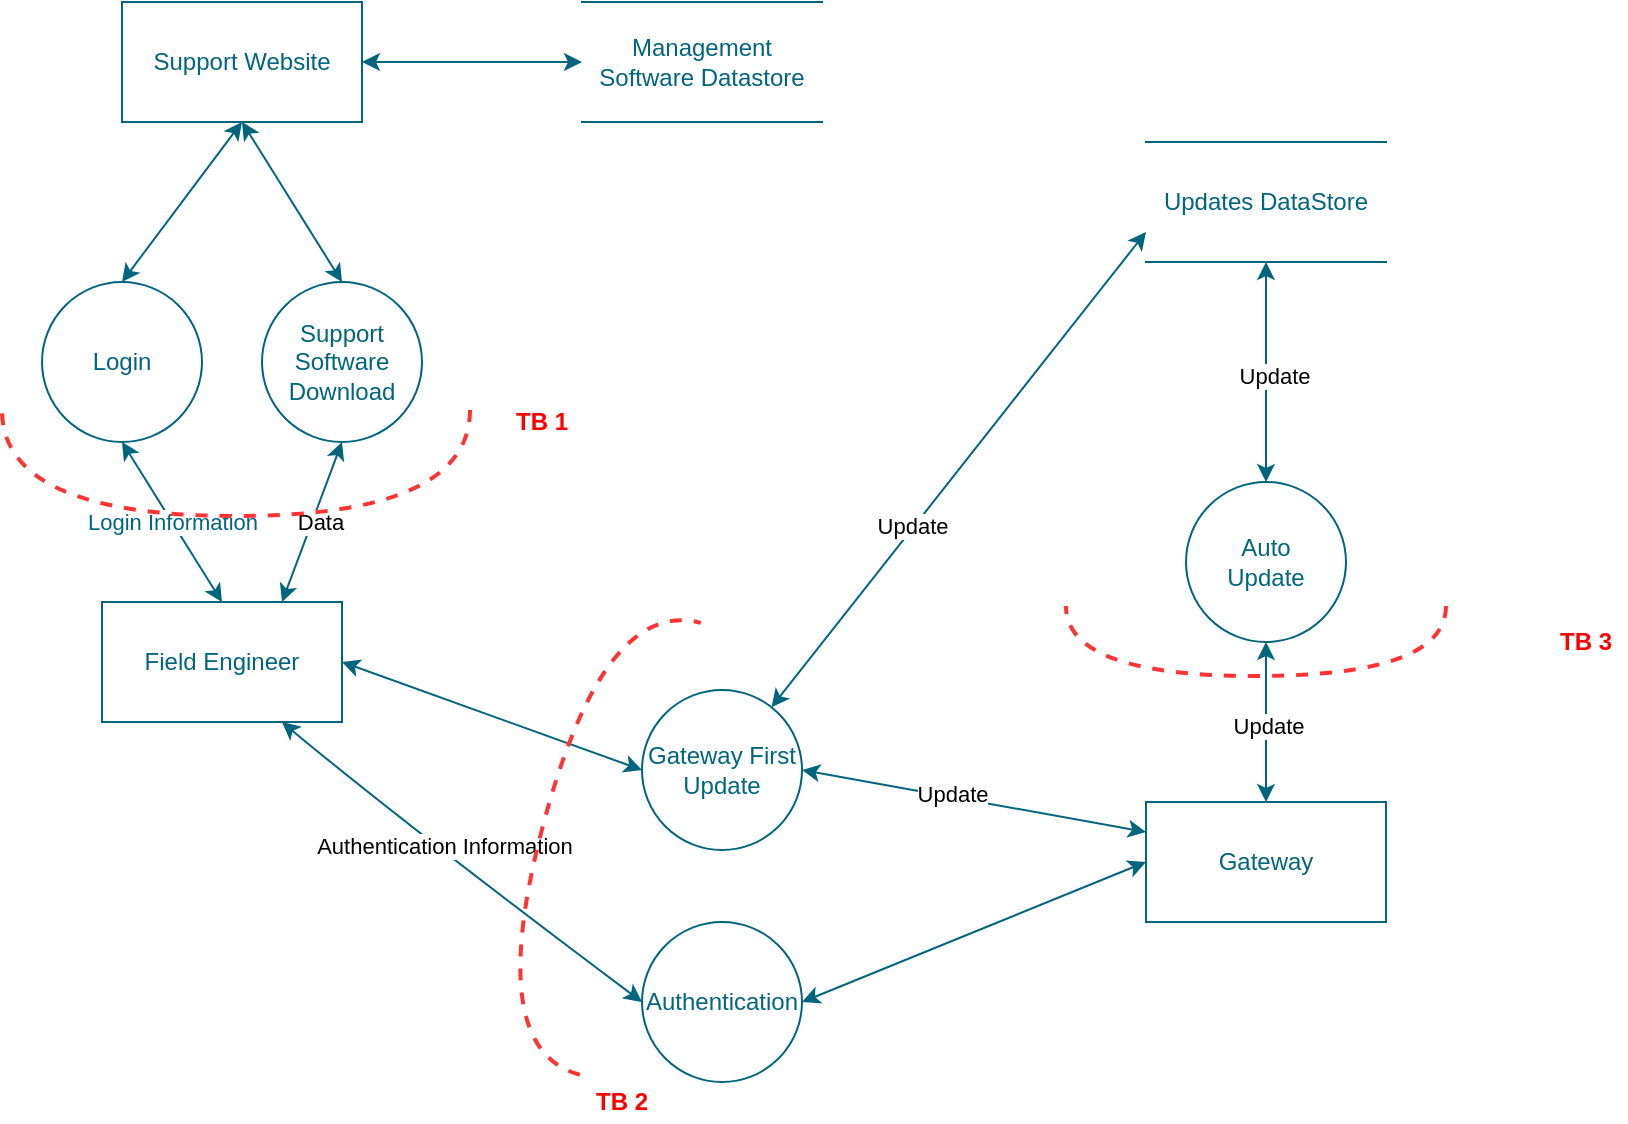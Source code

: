 <mxfile version="20.4.2" type="github">
  <diagram id="aPPEzUzkIl8WrXcZ_T5t" name="Page-1">
    <mxGraphModel dx="1186" dy="768" grid="1" gridSize="10" guides="1" tooltips="1" connect="1" arrows="1" fold="1" page="1" pageScale="1" pageWidth="1169" pageHeight="827" math="0" shadow="0">
      <root>
        <mxCell id="0" />
        <mxCell id="1" parent="0" />
        <mxCell id="9L6gd60OxQV_9YftvQsY-1" value="Updates DataStore" style="shape=partialRectangle;whiteSpace=wrap;html=1;left=0;right=0;fillColor=none;strokeColor=#00657D;fontColor=#00657D;" vertex="1" parent="1">
          <mxGeometry x="582" y="100" width="120" height="60" as="geometry" />
        </mxCell>
        <mxCell id="9L6gd60OxQV_9YftvQsY-2" value="Gateway First Update" style="ellipse;whiteSpace=wrap;html=1;aspect=fixed;strokeColor=#00657D;fontColor=#00657D;" vertex="1" parent="1">
          <mxGeometry x="330" y="374" width="80" height="80" as="geometry" />
        </mxCell>
        <mxCell id="9L6gd60OxQV_9YftvQsY-6" value="Field Engineer" style="rounded=0;whiteSpace=wrap;html=1;strokeColor=#00657D;fontColor=#00657D;" vertex="1" parent="1">
          <mxGeometry x="60" y="330" width="120" height="60" as="geometry" />
        </mxCell>
        <mxCell id="9L6gd60OxQV_9YftvQsY-9" value="Gateway" style="rounded=0;whiteSpace=wrap;html=1;strokeColor=#00657D;fontColor=#00657D;" vertex="1" parent="1">
          <mxGeometry x="582" y="430" width="120" height="60" as="geometry" />
        </mxCell>
        <mxCell id="9L6gd60OxQV_9YftvQsY-10" value="Auto &lt;br&gt;Update" style="ellipse;whiteSpace=wrap;html=1;aspect=fixed;strokeColor=#00657D;fontColor=#00657D;" vertex="1" parent="1">
          <mxGeometry x="602" y="270" width="80" height="80" as="geometry" />
        </mxCell>
        <mxCell id="9L6gd60OxQV_9YftvQsY-12" value="Support Software Download" style="ellipse;whiteSpace=wrap;html=1;aspect=fixed;strokeColor=#00657D;fontColor=#00657D;" vertex="1" parent="1">
          <mxGeometry x="140" y="170" width="80" height="80" as="geometry" />
        </mxCell>
        <mxCell id="9L6gd60OxQV_9YftvQsY-14" value="" style="endArrow=classic;startArrow=classic;html=1;fontColor=#00657D;strokeColor=#00657D;rounded=0;exitX=0.75;exitY=0;exitDx=0;exitDy=0;entryX=0.5;entryY=1;entryDx=0;entryDy=0;" edge="1" parent="1" source="9L6gd60OxQV_9YftvQsY-6" target="9L6gd60OxQV_9YftvQsY-12">
          <mxGeometry width="50" height="50" relative="1" as="geometry">
            <mxPoint x="210" y="420" as="sourcePoint" />
            <mxPoint x="290" y="340" as="targetPoint" />
          </mxGeometry>
        </mxCell>
        <mxCell id="9L6gd60OxQV_9YftvQsY-48" value="Data&lt;br&gt;" style="edgeLabel;html=1;align=center;verticalAlign=middle;resizable=0;points=[];" vertex="1" connectable="0" parent="9L6gd60OxQV_9YftvQsY-14">
          <mxGeometry x="0.033" y="-4" relative="1" as="geometry">
            <mxPoint as="offset" />
          </mxGeometry>
        </mxCell>
        <mxCell id="9L6gd60OxQV_9YftvQsY-15" value="Login" style="ellipse;whiteSpace=wrap;html=1;aspect=fixed;strokeColor=#00657D;fontColor=#00657D;" vertex="1" parent="1">
          <mxGeometry x="30" y="170" width="80" height="80" as="geometry" />
        </mxCell>
        <mxCell id="9L6gd60OxQV_9YftvQsY-16" value="" style="endArrow=classic;startArrow=classic;html=1;fontColor=#00657D;strokeColor=#00657D;rounded=0;entryX=0.5;entryY=1;entryDx=0;entryDy=0;exitX=0.5;exitY=0;exitDx=0;exitDy=0;" edge="1" parent="1" source="9L6gd60OxQV_9YftvQsY-15" target="9L6gd60OxQV_9YftvQsY-30">
          <mxGeometry width="50" height="50" relative="1" as="geometry">
            <mxPoint x="310" y="250" as="sourcePoint" />
            <mxPoint x="370" y="150" as="targetPoint" />
          </mxGeometry>
        </mxCell>
        <mxCell id="9L6gd60OxQV_9YftvQsY-17" value="Login Information" style="endArrow=classic;startArrow=classic;html=1;fontColor=#00657D;strokeColor=#00657D;rounded=0;exitX=0.5;exitY=0;exitDx=0;exitDy=0;entryX=0.5;entryY=1;entryDx=0;entryDy=0;" edge="1" parent="1" source="9L6gd60OxQV_9YftvQsY-6" target="9L6gd60OxQV_9YftvQsY-15">
          <mxGeometry width="50" height="50" relative="1" as="geometry">
            <mxPoint x="210" y="220" as="sourcePoint" />
            <mxPoint x="390" y="160" as="targetPoint" />
          </mxGeometry>
        </mxCell>
        <mxCell id="9L6gd60OxQV_9YftvQsY-18" value="Authentication" style="ellipse;whiteSpace=wrap;html=1;aspect=fixed;strokeColor=#00657D;fontColor=#00657D;" vertex="1" parent="1">
          <mxGeometry x="330" y="490" width="80" height="80" as="geometry" />
        </mxCell>
        <mxCell id="9L6gd60OxQV_9YftvQsY-19" value="" style="endArrow=classic;startArrow=classic;html=1;fontColor=#00657D;strokeColor=#00657D;rounded=0;exitX=1;exitY=0.5;exitDx=0;exitDy=0;entryX=0;entryY=0.5;entryDx=0;entryDy=0;" edge="1" parent="1" source="9L6gd60OxQV_9YftvQsY-18" target="9L6gd60OxQV_9YftvQsY-9">
          <mxGeometry width="50" height="50" relative="1" as="geometry">
            <mxPoint x="190" y="370" as="sourcePoint" />
            <mxPoint x="310" y="330" as="targetPoint" />
          </mxGeometry>
        </mxCell>
        <mxCell id="9L6gd60OxQV_9YftvQsY-21" value="" style="endArrow=classic;startArrow=classic;html=1;fontColor=#00657D;strokeColor=#00657D;curved=1;rounded=0;exitX=0.75;exitY=1;exitDx=0;exitDy=0;entryX=0;entryY=0.5;entryDx=0;entryDy=0;" edge="1" parent="1" source="9L6gd60OxQV_9YftvQsY-6" target="9L6gd60OxQV_9YftvQsY-18">
          <mxGeometry width="50" height="50" relative="1" as="geometry">
            <mxPoint x="400" y="480" as="sourcePoint" />
            <mxPoint x="535" y="510" as="targetPoint" />
            <Array as="points">
              <mxPoint x="210" y="440" />
            </Array>
          </mxGeometry>
        </mxCell>
        <mxCell id="9L6gd60OxQV_9YftvQsY-41" value="Authentication Information" style="edgeLabel;html=1;align=center;verticalAlign=middle;resizable=0;points=[];" vertex="1" connectable="0" parent="9L6gd60OxQV_9YftvQsY-21">
          <mxGeometry x="-0.105" y="3" relative="1" as="geometry">
            <mxPoint as="offset" />
          </mxGeometry>
        </mxCell>
        <mxCell id="9L6gd60OxQV_9YftvQsY-23" value="Management Software Datastore" style="shape=partialRectangle;whiteSpace=wrap;html=1;left=0;right=0;fillColor=none;strokeColor=#00657D;fontColor=#00657D;" vertex="1" parent="1">
          <mxGeometry x="300" y="30" width="120" height="60" as="geometry" />
        </mxCell>
        <mxCell id="9L6gd60OxQV_9YftvQsY-25" value="" style="endArrow=classic;startArrow=classic;html=1;fontColor=#00657D;strokeColor=#00657D;rounded=0;exitX=1;exitY=0.5;exitDx=0;exitDy=0;entryX=0;entryY=0.5;entryDx=0;entryDy=0;" edge="1" parent="1" source="9L6gd60OxQV_9YftvQsY-6" target="9L6gd60OxQV_9YftvQsY-2">
          <mxGeometry width="50" height="50" relative="1" as="geometry">
            <mxPoint x="190" y="370" as="sourcePoint" />
            <mxPoint x="321.716" y="338.284" as="targetPoint" />
          </mxGeometry>
        </mxCell>
        <mxCell id="9L6gd60OxQV_9YftvQsY-26" value="" style="endArrow=classic;startArrow=classic;html=1;fontColor=#00657D;strokeColor=#00657D;rounded=0;entryX=0;entryY=0.75;entryDx=0;entryDy=0;" edge="1" parent="1" source="9L6gd60OxQV_9YftvQsY-2" target="9L6gd60OxQV_9YftvQsY-1">
          <mxGeometry width="50" height="50" relative="1" as="geometry">
            <mxPoint x="190" y="370" as="sourcePoint" />
            <mxPoint x="340" y="424" as="targetPoint" />
          </mxGeometry>
        </mxCell>
        <mxCell id="9L6gd60OxQV_9YftvQsY-46" value="Update" style="edgeLabel;html=1;align=center;verticalAlign=middle;resizable=0;points=[];" vertex="1" connectable="0" parent="9L6gd60OxQV_9YftvQsY-26">
          <mxGeometry x="-0.239" y="1" relative="1" as="geometry">
            <mxPoint as="offset" />
          </mxGeometry>
        </mxCell>
        <mxCell id="9L6gd60OxQV_9YftvQsY-27" value="" style="endArrow=classic;startArrow=classic;html=1;fontColor=#00657D;strokeColor=#00657D;rounded=0;entryX=0;entryY=0.25;entryDx=0;entryDy=0;exitX=1;exitY=0.5;exitDx=0;exitDy=0;" edge="1" parent="1" source="9L6gd60OxQV_9YftvQsY-2" target="9L6gd60OxQV_9YftvQsY-9">
          <mxGeometry width="50" height="50" relative="1" as="geometry">
            <mxPoint x="406.833" y="394.335" as="sourcePoint" />
            <mxPoint x="560" y="225" as="targetPoint" />
          </mxGeometry>
        </mxCell>
        <mxCell id="9L6gd60OxQV_9YftvQsY-47" value="Update" style="edgeLabel;html=1;align=center;verticalAlign=middle;resizable=0;points=[];" vertex="1" connectable="0" parent="9L6gd60OxQV_9YftvQsY-27">
          <mxGeometry x="-0.136" y="2" relative="1" as="geometry">
            <mxPoint as="offset" />
          </mxGeometry>
        </mxCell>
        <mxCell id="9L6gd60OxQV_9YftvQsY-28" value="" style="endArrow=classic;startArrow=classic;html=1;fontColor=#00657D;strokeColor=#00657D;rounded=0;entryX=0.5;entryY=0;entryDx=0;entryDy=0;exitX=0.5;exitY=1;exitDx=0;exitDy=0;" edge="1" parent="1" source="9L6gd60OxQV_9YftvQsY-1" target="9L6gd60OxQV_9YftvQsY-10">
          <mxGeometry width="50" height="50" relative="1" as="geometry">
            <mxPoint x="222" y="424" as="sourcePoint" />
            <mxPoint x="337" y="495" as="targetPoint" />
          </mxGeometry>
        </mxCell>
        <mxCell id="9L6gd60OxQV_9YftvQsY-42" value="Update" style="edgeLabel;html=1;align=center;verticalAlign=middle;resizable=0;points=[];" vertex="1" connectable="0" parent="9L6gd60OxQV_9YftvQsY-28">
          <mxGeometry x="0.036" y="4" relative="1" as="geometry">
            <mxPoint as="offset" />
          </mxGeometry>
        </mxCell>
        <mxCell id="9L6gd60OxQV_9YftvQsY-29" value="" style="endArrow=classic;startArrow=classic;html=1;fontColor=#00657D;strokeColor=#00657D;rounded=0;entryX=0.5;entryY=1;entryDx=0;entryDy=0;exitX=0.5;exitY=0;exitDx=0;exitDy=0;" edge="1" parent="1" source="9L6gd60OxQV_9YftvQsY-9" target="9L6gd60OxQV_9YftvQsY-10">
          <mxGeometry width="50" height="50" relative="1" as="geometry">
            <mxPoint x="397" y="230" as="sourcePoint" />
            <mxPoint x="397" y="320" as="targetPoint" />
          </mxGeometry>
        </mxCell>
        <mxCell id="9L6gd60OxQV_9YftvQsY-45" value="Update" style="edgeLabel;html=1;align=center;verticalAlign=middle;resizable=0;points=[];" vertex="1" connectable="0" parent="9L6gd60OxQV_9YftvQsY-29">
          <mxGeometry x="-0.05" y="-1" relative="1" as="geometry">
            <mxPoint as="offset" />
          </mxGeometry>
        </mxCell>
        <mxCell id="9L6gd60OxQV_9YftvQsY-30" value="Support Website" style="rounded=0;whiteSpace=wrap;html=1;strokeColor=#00657D;fontColor=#00657D;" vertex="1" parent="1">
          <mxGeometry x="70" y="30" width="120" height="60" as="geometry" />
        </mxCell>
        <mxCell id="9L6gd60OxQV_9YftvQsY-31" value="" style="endArrow=classic;startArrow=classic;html=1;fontColor=#00657D;strokeColor=#00657D;rounded=0;entryX=0;entryY=0.5;entryDx=0;entryDy=0;exitX=1;exitY=0.5;exitDx=0;exitDy=0;" edge="1" parent="1" source="9L6gd60OxQV_9YftvQsY-30" target="9L6gd60OxQV_9YftvQsY-23">
          <mxGeometry width="50" height="50" relative="1" as="geometry">
            <mxPoint x="208.284" y="171.716" as="sourcePoint" />
            <mxPoint x="300" y="110" as="targetPoint" />
          </mxGeometry>
        </mxCell>
        <mxCell id="9L6gd60OxQV_9YftvQsY-32" value="" style="endArrow=classic;startArrow=classic;html=1;fontColor=#00657D;strokeColor=#00657D;rounded=0;exitX=0.5;exitY=0;exitDx=0;exitDy=0;entryX=0.5;entryY=1;entryDx=0;entryDy=0;" edge="1" parent="1" source="9L6gd60OxQV_9YftvQsY-12" target="9L6gd60OxQV_9YftvQsY-30">
          <mxGeometry width="50" height="50" relative="1" as="geometry">
            <mxPoint x="130" y="340" as="sourcePoint" />
            <mxPoint x="151.716" y="228.284" as="targetPoint" />
          </mxGeometry>
        </mxCell>
        <mxCell id="9L6gd60OxQV_9YftvQsY-33" value="" style="shape=requiredInterface;html=1;verticalLabelPosition=bottom;dashed=1;strokeColor=#FF3333;strokeWidth=2;fillColor=none;fontColor=#FF3333;align=left;rotation=90;" vertex="1" parent="1">
          <mxGeometry x="100.5" y="143.5" width="53" height="234" as="geometry" />
        </mxCell>
        <mxCell id="9L6gd60OxQV_9YftvQsY-34" value="&lt;font color=&quot;#ff0000&quot;&gt;&lt;b&gt;TB 1&lt;/b&gt;&lt;/font&gt;" style="text;html=1;strokeColor=none;fillColor=none;align=center;verticalAlign=middle;whiteSpace=wrap;rounded=0;" vertex="1" parent="1">
          <mxGeometry x="260" y="230" width="40" height="20" as="geometry" />
        </mxCell>
        <mxCell id="9L6gd60OxQV_9YftvQsY-37" value="" style="shape=requiredInterface;html=1;verticalLabelPosition=bottom;dashed=1;strokeColor=#FF3333;strokeWidth=2;fillColor=none;fontColor=#FF3333;align=left;rotation=-165;" vertex="1" parent="1">
          <mxGeometry x="280" y="330" width="50" height="233.88" as="geometry" />
        </mxCell>
        <mxCell id="9L6gd60OxQV_9YftvQsY-38" value="&lt;font color=&quot;#ff0000&quot;&gt;&lt;b&gt;TB 2&lt;br&gt;&lt;/b&gt;&lt;/font&gt;" style="text;html=1;strokeColor=none;fillColor=none;align=center;verticalAlign=middle;whiteSpace=wrap;rounded=0;" vertex="1" parent="1">
          <mxGeometry x="300" y="570" width="40" height="20" as="geometry" />
        </mxCell>
        <mxCell id="9L6gd60OxQV_9YftvQsY-39" value="" style="shape=requiredInterface;html=1;verticalLabelPosition=bottom;dashed=1;strokeColor=#FF3333;strokeWidth=2;fillColor=none;fontColor=#FF3333;align=left;rotation=90;" vertex="1" parent="1">
          <mxGeometry x="619.5" y="254.5" width="35" height="190" as="geometry" />
        </mxCell>
        <mxCell id="9L6gd60OxQV_9YftvQsY-40" value="&lt;font color=&quot;#ff0000&quot;&gt;&lt;b&gt;TB 3&lt;br&gt;&lt;/b&gt;&lt;/font&gt;" style="text;html=1;strokeColor=none;fillColor=none;align=center;verticalAlign=middle;whiteSpace=wrap;rounded=0;" vertex="1" parent="1">
          <mxGeometry x="782" y="340" width="40" height="20" as="geometry" />
        </mxCell>
      </root>
    </mxGraphModel>
  </diagram>
</mxfile>
